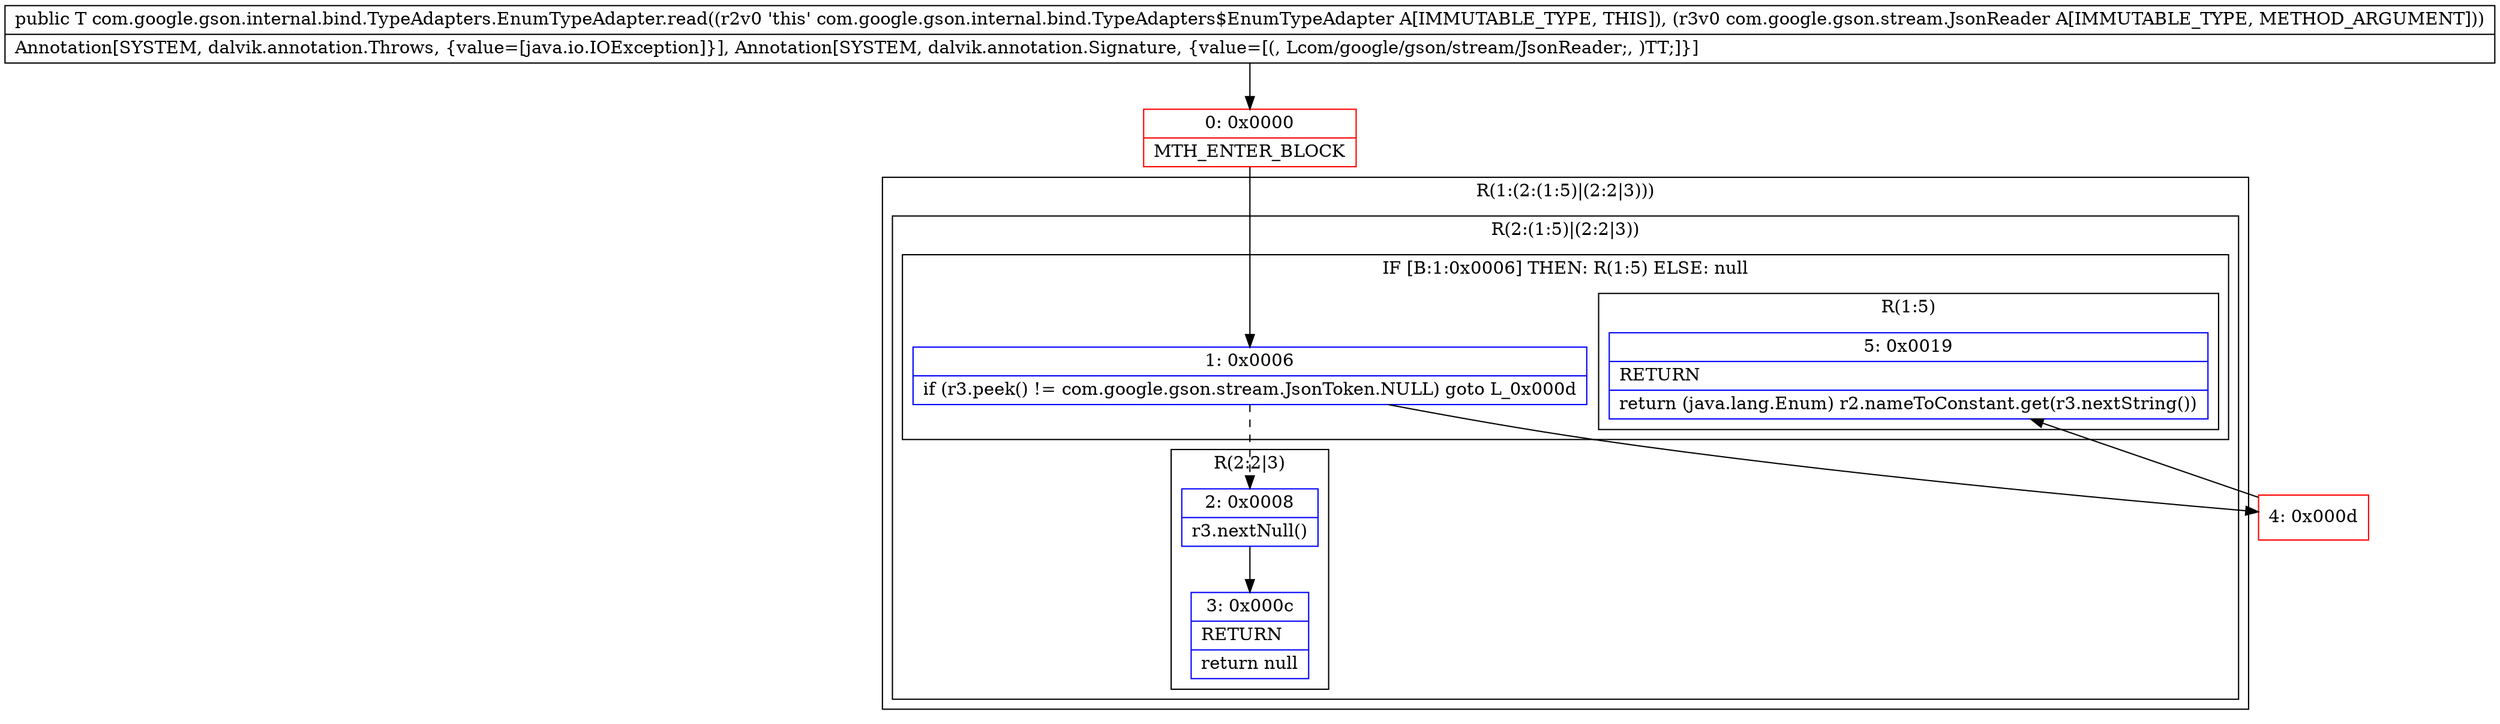 digraph "CFG forcom.google.gson.internal.bind.TypeAdapters.EnumTypeAdapter.read(Lcom\/google\/gson\/stream\/JsonReader;)Ljava\/lang\/Enum;" {
subgraph cluster_Region_684470975 {
label = "R(1:(2:(1:5)|(2:2|3)))";
node [shape=record,color=blue];
subgraph cluster_Region_2055480142 {
label = "R(2:(1:5)|(2:2|3))";
node [shape=record,color=blue];
subgraph cluster_IfRegion_137739347 {
label = "IF [B:1:0x0006] THEN: R(1:5) ELSE: null";
node [shape=record,color=blue];
Node_1 [shape=record,label="{1\:\ 0x0006|if (r3.peek() != com.google.gson.stream.JsonToken.NULL) goto L_0x000d\l}"];
subgraph cluster_Region_132836545 {
label = "R(1:5)";
node [shape=record,color=blue];
Node_5 [shape=record,label="{5\:\ 0x0019|RETURN\l|return (java.lang.Enum) r2.nameToConstant.get(r3.nextString())\l}"];
}
}
subgraph cluster_Region_1316650825 {
label = "R(2:2|3)";
node [shape=record,color=blue];
Node_2 [shape=record,label="{2\:\ 0x0008|r3.nextNull()\l}"];
Node_3 [shape=record,label="{3\:\ 0x000c|RETURN\l|return null\l}"];
}
}
}
Node_0 [shape=record,color=red,label="{0\:\ 0x0000|MTH_ENTER_BLOCK\l}"];
Node_4 [shape=record,color=red,label="{4\:\ 0x000d}"];
MethodNode[shape=record,label="{public T com.google.gson.internal.bind.TypeAdapters.EnumTypeAdapter.read((r2v0 'this' com.google.gson.internal.bind.TypeAdapters$EnumTypeAdapter A[IMMUTABLE_TYPE, THIS]), (r3v0 com.google.gson.stream.JsonReader A[IMMUTABLE_TYPE, METHOD_ARGUMENT]))  | Annotation[SYSTEM, dalvik.annotation.Throws, \{value=[java.io.IOException]\}], Annotation[SYSTEM, dalvik.annotation.Signature, \{value=[(, Lcom\/google\/gson\/stream\/JsonReader;, )TT;]\}]\l}"];
MethodNode -> Node_0;
Node_1 -> Node_2[style=dashed];
Node_1 -> Node_4;
Node_2 -> Node_3;
Node_0 -> Node_1;
Node_4 -> Node_5;
}

